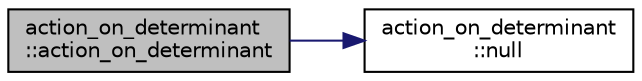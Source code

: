 digraph "action_on_determinant::action_on_determinant"
{
  edge [fontname="Helvetica",fontsize="10",labelfontname="Helvetica",labelfontsize="10"];
  node [fontname="Helvetica",fontsize="10",shape=record];
  rankdir="LR";
  Node0 [label="action_on_determinant\l::action_on_determinant",height=0.2,width=0.4,color="black", fillcolor="grey75", style="filled", fontcolor="black"];
  Node0 -> Node1 [color="midnightblue",fontsize="10",style="solid",fontname="Helvetica"];
  Node1 [label="action_on_determinant\l::null",height=0.2,width=0.4,color="black", fillcolor="white", style="filled",URL="$d4/d32/classaction__on__determinant.html#a618fbf430ffebd648cd1a2d397bfc195"];
}
